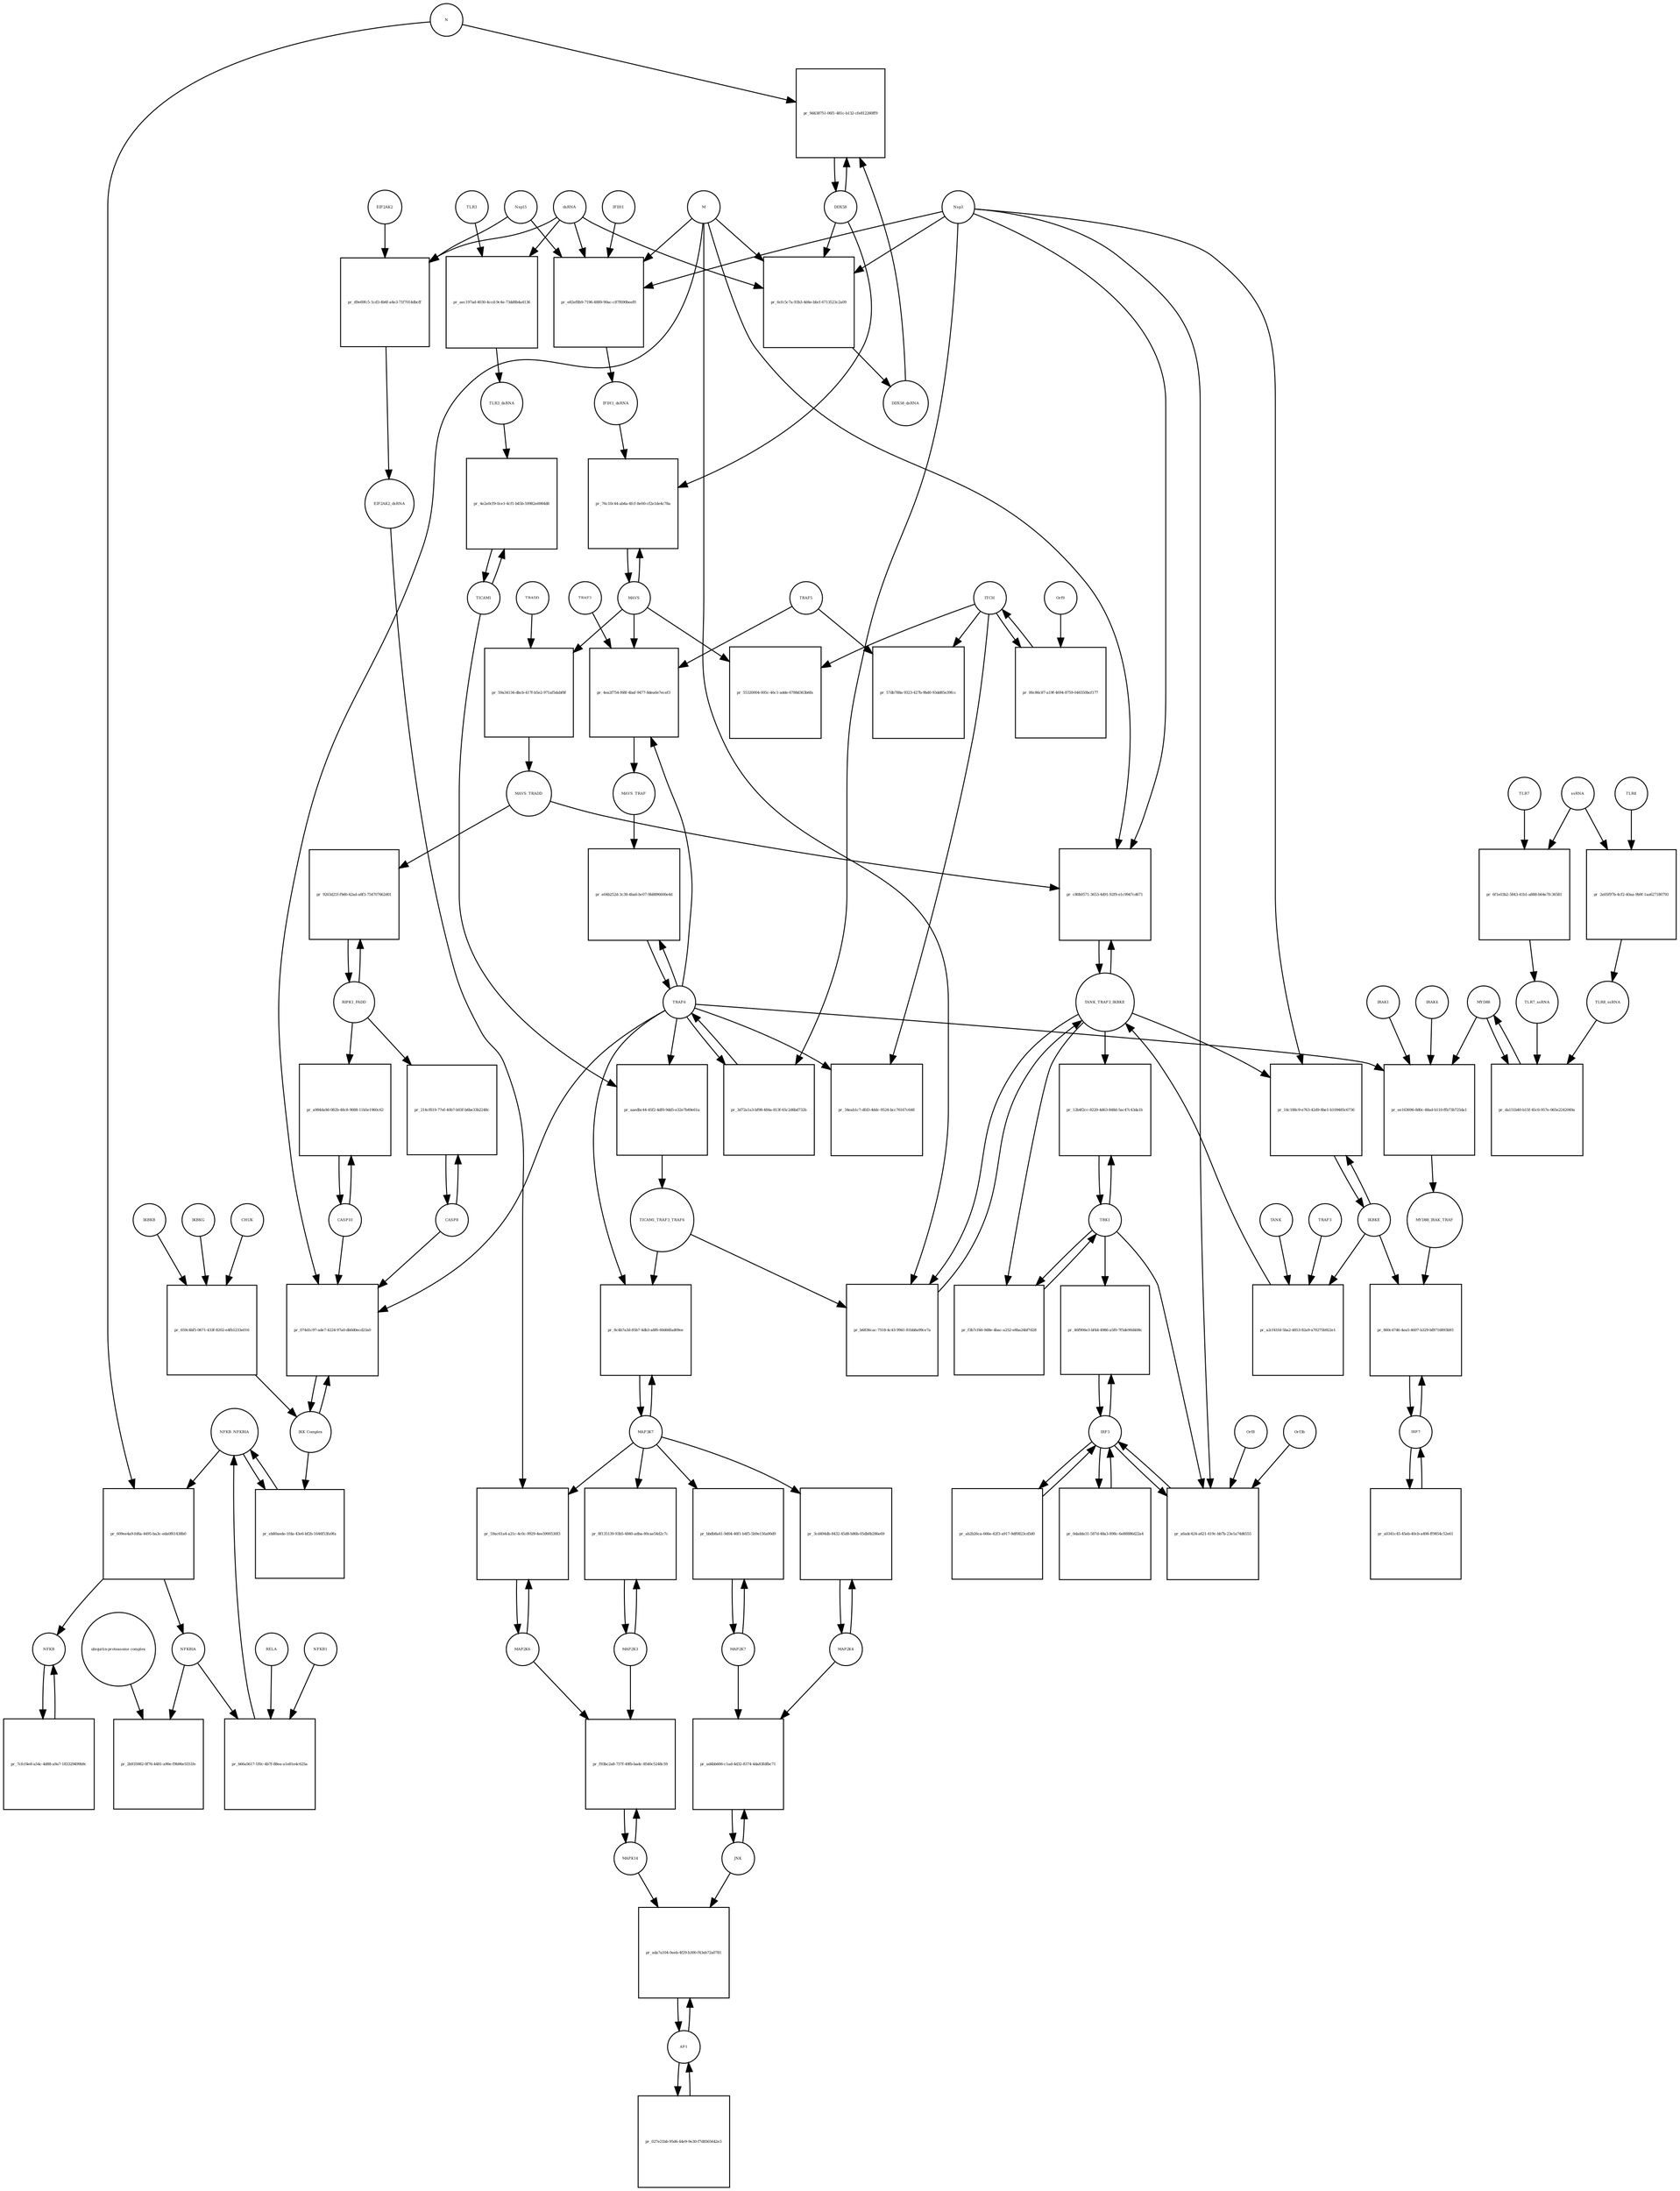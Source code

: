 strict digraph  {
NFKB_NFKBIA [annotation="", bipartite=0, cls=complex, fontsize=4, label=NFKB_NFKBIA, shape=circle];
"pr_609ee4a9-fd6a-4495-ba3c-eda0f61438b0" [annotation="", bipartite=1, cls=process, fontsize=4, label="pr_609ee4a9-fd6a-4495-ba3c-eda0f61438b0", shape=square];
NFKB [annotation="", bipartite=0, cls=complex, fontsize=4, label=NFKB, shape=circle];
NFKBIA [annotation=urn_miriam_hgnc_7797, bipartite=0, cls=macromolecule, fontsize=4, label=NFKBIA, shape=circle];
N [annotation=urn_miriam_ncbiprotein_1798174255, bipartite=0, cls=macromolecule, fontsize=4, label=N, shape=circle];
TLR3 [annotation=urn_miriam_hgnc_11849, bipartite=0, cls="macromolecule multimer", fontsize=4, label=TLR3, shape=circle];
"pr_aec197ad-4030-4ccd-9c4e-73dd8b4a4136" [annotation="", bipartite=1, cls=process, fontsize=4, label="pr_aec197ad-4030-4ccd-9c4e-73dd8b4a4136", shape=square];
dsRNA [annotation="", bipartite=0, cls="nucleic acid feature", fontsize=4, label=dsRNA, shape=circle];
TLR3_dsRNA [annotation="", bipartite=0, cls=complex, fontsize=4, label=TLR3_dsRNA, shape=circle];
"pr_6cfc5c7a-93b3-4d4e-bbcf-6713523c2a09" [annotation="", bipartite=1, cls=process, fontsize=4, label="pr_6cfc5c7a-93b3-4d4e-bbcf-6713523c2a09", shape=square];
DDX58_dsRNA [annotation="", bipartite=0, cls=complex, fontsize=4, label=DDX58_dsRNA, shape=circle];
M [annotation=urn_miriam_ncbiprotein_1796318601, bipartite=0, cls=macromolecule, fontsize=4, label=M, shape=circle];
Nsp3 [annotation=urn_miriam_ncbiprotein_1802476807, bipartite=0, cls=macromolecule, fontsize=4, label=Nsp3, shape=circle];
DDX58 [annotation=urn_miriam_hgnc_19102, bipartite=0, cls=macromolecule, fontsize=4, label=DDX58, shape=circle];
"pr_e82ef8b9-7196-4889-90ac-c87f690beef0" [annotation="", bipartite=1, cls=process, fontsize=4, label="pr_e82ef8b9-7196-4889-90ac-c87f690beef0", shape=square];
IFIH1_dsRNA [annotation="", bipartite=0, cls=complex, fontsize=4, label=IFIH1_dsRNA, shape=circle];
Nsp15 [annotation=urn_miriam_ncbiprotein_1802476818, bipartite=0, cls=macromolecule, fontsize=4, label=Nsp15, shape=circle];
IFIH1 [annotation=urn_miriam_hgnc_18873, bipartite=0, cls=macromolecule, fontsize=4, label=IFIH1, shape=circle];
"pr_9d438751-06f1-481c-b132-cfe812260ff9" [annotation="", bipartite=1, cls=process, fontsize=4, label="pr_9d438751-06f1-481c-b132-cfe812260ff9", shape=square];
MAVS [annotation=urn_miriam_hgnc_29233, bipartite=0, cls="macromolecule multimer", fontsize=4, label=MAVS, shape=circle];
"pr_76c10c44-ab4a-4fcf-8e00-cf2e1de4c78a" [annotation="", bipartite=1, cls=process, fontsize=4, label="pr_76c10c44-ab4a-4fcf-8e00-cf2e1de4c78a", shape=square];
"pr_2b935982-0f76-4481-a90e-f9b96e5551fe" [annotation="", bipartite=1, cls=process, fontsize=4, label="pr_2b935982-0f76-4481-a90e-f9b96e5551fe", shape=square];
"ubiquitin-proteasome complex" [annotation="", bipartite=0, cls=complex, fontsize=4, label="ubiquitin-proteasome complex", shape=circle];
IRF3 [annotation=urn_miriam_hgnc_6118, bipartite=0, cls="macromolecule multimer", fontsize=4, label=IRF3, shape=circle];
"pr_46f906e3-bf44-4986-a5f0-7f5de90d408c" [annotation="", bipartite=1, cls=process, fontsize=4, label="pr_46f906e3-bf44-4986-a5f0-7f5de90d408c", shape=square];
TBK1 [annotation="", bipartite=0, cls=macromolecule, fontsize=4, label=TBK1, shape=circle];
"pr_a6adc424-a621-419c-bb7b-23e1a74d6555" [annotation="", bipartite=1, cls=process, fontsize=4, label="pr_a6adc424-a621-419c-bb7b-23e1a74d6555", shape=square];
Orf3b [annotation=urn_miriam_uniprot_P59633, bipartite=0, cls=macromolecule, fontsize=4, label=Orf3b, shape=circle];
Orf8 [annotation=urn_miriam_ncbiprotein_1796318604, bipartite=0, cls=macromolecule, fontsize=4, label=Orf8, shape=circle];
IRF7 [annotation=urn_miriam_hgnc_6122, bipartite=0, cls="macromolecule multimer", fontsize=4, label=IRF7, shape=circle];
"pr_860c4746-4ea5-4607-b329-bf8716893b93" [annotation="", bipartite=1, cls=process, fontsize=4, label="pr_860c4746-4ea5-4607-b329-bf8716893b93", shape=square];
IKBKE [annotation=urn_miriam_hgnc_14552, bipartite=0, cls=macromolecule, fontsize=4, label=IKBKE, shape=circle];
MYD88_IRAK_TRAF [annotation="", bipartite=0, cls=complex, fontsize=4, label=MYD88_IRAK_TRAF, shape=circle];
TRAF6 [annotation=urn_miriam_hgnc_12036, bipartite=0, cls=macromolecule, fontsize=4, label=TRAF6, shape=circle];
"pr_e04b252d-3c38-4ba6-bc07-9b8896600e4d" [annotation="", bipartite=1, cls=process, fontsize=4, label="pr_e04b252d-3c38-4ba6-bc07-9b8896600e4d", shape=square];
MAVS_TRAF [annotation="", bipartite=0, cls=complex, fontsize=4, label=MAVS_TRAF, shape=circle];
"pr_55320004-005c-46c1-adde-6788d363b6fa" [annotation="", bipartite=1, cls=process, fontsize=4, label="pr_55320004-005c-46c1-adde-6788d363b6fa", shape=square];
ITCH [annotation="", bipartite=0, cls=macromolecule, fontsize=4, label=ITCH, shape=circle];
TRAF5 [annotation=urn_miriam_hgnc_12035, bipartite=0, cls=macromolecule, fontsize=4, label=TRAF5, shape=circle];
"pr_57db788a-9323-427b-9bd0-93dd85e39fcc" [annotation="", bipartite=1, cls=process, fontsize=4, label="pr_57db788a-9323-427b-9bd0-93dd85e39fcc", shape=square];
"pr_34eab1c7-dfd3-4ddc-9524-bcc76167c648" [annotation="", bipartite=1, cls=process, fontsize=4, label="pr_34eab1c7-dfd3-4ddc-9524-bcc76167c648", shape=square];
TICAM1 [annotation=urn_miriam_hgnc_18348, bipartite=0, cls=macromolecule, fontsize=4, label=TICAM1, shape=circle];
"pr_4e2e0cf9-0ce1-4cf1-b45b-59982e6984d8" [annotation="", bipartite=1, cls=process, fontsize=4, label="pr_4e2e0cf9-0ce1-4cf1-b45b-59982e6984d8", shape=square];
"pr_aaedbc44-45f2-4df0-9dd5-e32e7b49e61a" [annotation="", bipartite=1, cls=process, fontsize=4, label="pr_aaedbc44-45f2-4df0-9dd5-e32e7b49e61a", shape=square];
TICAM1_TRAF3_TRAF6 [annotation="", bipartite=0, cls=complex, fontsize=4, label=TICAM1_TRAF3_TRAF6, shape=circle];
TANK_TRAF3_IKBKE [annotation="", bipartite=0, cls=complex, fontsize=4, label=TANK_TRAF3_IKBKE, shape=circle];
"pr_b6836cac-7518-4c43-9941-81bb8a99ce7a" [annotation="", bipartite=1, cls=process, fontsize=4, label="pr_b6836cac-7518-4c43-9941-81bb8a99ce7a", shape=square];
"pr_12b4f2cc-8220-4d63-848d-5ac47c43da1b" [annotation="", bipartite=1, cls=process, fontsize=4, label="pr_12b4f2cc-8220-4d63-848d-5ac47c43da1b", shape=square];
"pr_14c188c9-e763-42d9-8be1-b109485c6736" [annotation="", bipartite=1, cls=process, fontsize=4, label="pr_14c188c9-e763-42d9-8be1-b109485c6736", shape=square];
MYD88 [annotation="", bipartite=0, cls=macromolecule, fontsize=4, label=MYD88, shape=circle];
"pr_ee163696-8d0c-48ad-b110-ffb73b725da1" [annotation="", bipartite=1, cls=process, fontsize=4, label="pr_ee163696-8d0c-48ad-b110-ffb73b725da1", shape=square];
IRAK1 [annotation=urn_miriam_hgnc_6112, bipartite=0, cls=macromolecule, fontsize=4, label=IRAK1, shape=circle];
IRAK4 [annotation=urn_miriam_hgnc_17967, bipartite=0, cls=macromolecule, fontsize=4, label=IRAK4, shape=circle];
TLR7 [annotation=urn_miriam_hgnc_15631, bipartite=0, cls=macromolecule, fontsize=4, label=TLR7, shape=circle];
"pr_6f1e03b2-5843-41b1-a888-b64e7fc36581" [annotation="", bipartite=1, cls=process, fontsize=4, label="pr_6f1e03b2-5843-41b1-a888-b64e7fc36581", shape=square];
TLR7_ssRNA [annotation="", bipartite=0, cls=complex, fontsize=4, label=TLR7_ssRNA, shape=circle];
ssRNA [annotation="", bipartite=0, cls="nucleic acid feature", fontsize=4, label=ssRNA, shape=circle];
TLR8 [annotation=urn_miriam_hgnc_15632, bipartite=0, cls=macromolecule, fontsize=4, label=TLR8, shape=circle];
"pr_2e05f97b-4cf2-40aa-9b9f-1aa627180793" [annotation="", bipartite=1, cls=process, fontsize=4, label="pr_2e05f97b-4cf2-40aa-9b9f-1aa627180793", shape=square];
TLR8_ssRNA [annotation="", bipartite=0, cls=complex, fontsize=4, label=TLR8_ssRNA, shape=circle];
"pr_da151b40-b15f-45c6-957e-065e2242049a" [annotation="", bipartite=1, cls=process, fontsize=4, label="pr_da151b40-b15f-45c6-957e-065e2242049a", shape=square];
MAP3K7 [annotation="", bipartite=0, cls=macromolecule, fontsize=4, label=MAP3K7, shape=circle];
"pr_8c4b7a3d-85b7-4db3-a8f6-60d66fad09ee" [annotation="", bipartite=1, cls=process, fontsize=4, label="pr_8c4b7a3d-85b7-4db3-a8f6-60d66fad09ee", shape=square];
TRAF2 [annotation=urn_miriam_hgnc_12032, bipartite=0, cls=macromolecule, fontsize=4, label=TRAF2, shape=circle];
"pr_4ea2f754-f68f-4baf-9477-8dea6e7ecef3" [annotation="", bipartite=1, cls=process, fontsize=4, label="pr_4ea2f754-f68f-4baf-9477-8dea6e7ecef3", shape=square];
"pr_00c86c87-a19f-4694-8759-046550bcf177" [annotation="", bipartite=1, cls=process, fontsize=4, label="pr_00c86c87-a19f-4694-8759-046550bcf177", shape=square];
Orf9 [annotation=urn_miriam_uniprot_P59636, bipartite=0, cls=macromolecule, fontsize=4, label=Orf9, shape=circle];
"pr_59a34134-dbcb-417f-b5e2-971af5dabf8f" [annotation="", bipartite=1, cls=process, fontsize=4, label="pr_59a34134-dbcb-417f-b5e2-971af5dabf8f", shape=square];
MAVS_TRADD [annotation="", bipartite=0, cls=complex, fontsize=4, label=MAVS_TRADD, shape=circle];
TRADD [annotation=urn_miriam_hgnc_12030, bipartite=0, cls=macromolecule, fontsize=4, label=TRADD, shape=circle];
"pr_3d72a1a3-bf98-484a-813f-65c2d6bd732b" [annotation="", bipartite=1, cls=process, fontsize=4, label="pr_3d72a1a3-bf98-484a-813f-65c2d6bd732b", shape=square];
AP1 [annotation="", bipartite=0, cls=complex, fontsize=4, label=AP1, shape=circle];
"pr_ada7a104-0eeb-4f29-b300-f43eb72a0781" [annotation="", bipartite=1, cls=process, fontsize=4, label="pr_ada7a104-0eeb-4f29-b300-f43eb72a0781", shape=square];
MAPK14 [annotation="", bipartite=0, cls=macromolecule, fontsize=4, label=MAPK14, shape=circle];
JNK [annotation="", bipartite=0, cls=complex, fontsize=4, label=JNK, shape=circle];
"pr_ad4bb606-c1ad-4d32-8374-4da83fdfbc71" [annotation="", bipartite=1, cls=process, fontsize=4, label="pr_ad4bb606-c1ad-4d32-8374-4da83fdfbc71", shape=square];
MAP2K7 [annotation="", bipartite=0, cls=macromolecule, fontsize=4, label=MAP2K7, shape=circle];
MAP2K4 [annotation="", bipartite=0, cls=macromolecule, fontsize=4, label=MAP2K4, shape=circle];
"pr_3cd494db-8432-45d8-b86b-05db0b286e69" [annotation="", bipartite=1, cls=process, fontsize=4, label="pr_3cd494db-8432-45d8-b86b-05db0b286e69", shape=square];
"pr_bbdb8a41-9d04-46f1-b4f5-5b9e156a90d9" [annotation="", bipartite=1, cls=process, fontsize=4, label="pr_bbdb8a41-9d04-46f1-b4f5-5b9e156a90d9", shape=square];
MAP2K3 [annotation="", bipartite=0, cls=macromolecule, fontsize=4, label=MAP2K3, shape=circle];
"pr_8f135139-93b5-4840-adba-80cae54d2c7c" [annotation="", bipartite=1, cls=process, fontsize=4, label="pr_8f135139-93b5-4840-adba-80cae54d2c7c", shape=square];
MAP2K6 [annotation="", bipartite=0, cls=macromolecule, fontsize=4, label=MAP2K6, shape=circle];
"pr_59ac61a4-a21c-4c0c-9929-4ee5900530f3" [annotation="", bipartite=1, cls=process, fontsize=4, label="pr_59ac61a4-a21c-4c0c-9929-4ee5900530f3", shape=square];
EIF2AK2_dsRNA [annotation="", bipartite=0, cls=complex, fontsize=4, label=EIF2AK2_dsRNA, shape=circle];
"pr_d9e69fc5-1cd3-4b6f-a4e3-71f7014dbcff" [annotation="", bipartite=1, cls=process, fontsize=4, label="pr_d9e69fc5-1cd3-4b6f-a4e3-71f7014dbcff", shape=square];
EIF2AK2 [annotation=urn_miriam_hgnc_9437, bipartite=0, cls=macromolecule, fontsize=4, label=EIF2AK2, shape=circle];
RIPK1_FADD [annotation="", bipartite=0, cls=complex, fontsize=4, label=RIPK1_FADD, shape=circle];
"pr_9203d21f-f9d0-42ad-a8f3-754707662d01" [annotation="", bipartite=1, cls=process, fontsize=4, label="pr_9203d21f-f9d0-42ad-a8f3-754707662d01", shape=square];
CASP8 [annotation="", bipartite=0, cls=macromolecule, fontsize=4, label=CASP8, shape=circle];
"pr_214cf819-77ef-40b7-b03f-b6be33b2248c" [annotation="", bipartite=1, cls=process, fontsize=4, label="pr_214cf819-77ef-40b7-b03f-b6be33b2248c", shape=square];
CASP10 [annotation="", bipartite=0, cls=macromolecule, fontsize=4, label=CASP10, shape=circle];
"pr_a984da9d-082b-48c8-9088-11b5e1960c62" [annotation="", bipartite=1, cls=process, fontsize=4, label="pr_a984da9d-082b-48c8-9088-11b5e1960c62", shape=square];
"pr_eb80aede-1fda-43e6-bf2b-1646f53fa9fa" [annotation="", bipartite=1, cls=process, fontsize=4, label="pr_eb80aede-1fda-43e6-bf2b-1646f53fa9fa", shape=square];
"IKK Complex" [annotation="", bipartite=0, cls=complex, fontsize=4, label="IKK Complex", shape=circle];
"pr_074d1c97-ade7-4224-97a0-db0d0ecd23a0" [annotation="", bipartite=1, cls=process, fontsize=4, label="pr_074d1c97-ade7-4224-97a0-db0d0ecd23a0", shape=square];
"pr_b66a5617-1f0c-4b7f-88ea-a1e81e4c625a" [annotation="", bipartite=1, cls=process, fontsize=4, label="pr_b66a5617-1f0c-4b7f-88ea-a1e81e4c625a", shape=square];
RELA [annotation="", bipartite=0, cls=macromolecule, fontsize=4, label=RELA, shape=circle];
NFKB1 [annotation="", bipartite=0, cls=macromolecule, fontsize=4, label=NFKB1, shape=circle];
IKBKG [annotation="", bipartite=0, cls=macromolecule, fontsize=4, label=IKBKG, shape=circle];
"pr_659c4bf5-0671-433f-8202-e4fb1233e016" [annotation="", bipartite=1, cls=process, fontsize=4, label="pr_659c4bf5-0671-433f-8202-e4fb1233e016", shape=square];
CHUK [annotation="", bipartite=0, cls=macromolecule, fontsize=4, label=CHUK, shape=circle];
IKBKB [annotation="", bipartite=0, cls=macromolecule, fontsize=4, label=IKBKB, shape=circle];
"pr_c80b0571-3653-4d91-92f9-e1c9947cd671" [annotation="", bipartite=1, cls=process, fontsize=4, label="pr_c80b0571-3653-4d91-92f9-e1c9947cd671", shape=square];
"pr_f3b7cf46-9d8e-4bac-a252-e8ba24bf7d28" [annotation="", bipartite=1, cls=process, fontsize=4, label="pr_f3b7cf46-9d8e-4bac-a252-e8ba24bf7d28", shape=square];
"pr_f93bc2a8-737f-49fb-badc-8540c5248c59" [annotation="", bipartite=1, cls=process, fontsize=4, label="pr_f93bc2a8-737f-49fb-badc-8540c5248c59", shape=square];
TRAF3 [annotation="", bipartite=0, cls=macromolecule, fontsize=4, label=TRAF3, shape=circle];
"pr_a2cf41fd-5ba2-4853-82a9-a70275b922e1" [annotation="", bipartite=1, cls=process, fontsize=4, label="pr_a2cf41fd-5ba2-4853-82a9-a70275b922e1", shape=square];
TANK [annotation="", bipartite=0, cls=macromolecule, fontsize=4, label=TANK, shape=circle];
"pr_7cfcf4e8-a54c-4d88-a9a7-183329499b9c" [annotation="", bipartite=1, cls=process, fontsize=4, label="pr_7cfcf4e8-a54c-4d88-a9a7-183329499b9c", shape=square];
"pr_0dadde31-587d-48a3-898c-6e88886d22a4" [annotation="", bipartite=1, cls=process, fontsize=4, label="pr_0dadde31-587d-48a3-898c-6e88886d22a4", shape=square];
"pr_ab2b26ca-666e-42f3-a917-9df0823cd5d0" [annotation="", bipartite=1, cls=process, fontsize=4, label="pr_ab2b26ca-666e-42f3-a917-9df0823cd5d0", shape=square];
"pr_a0341c45-45eb-40cb-a498-ff9854c52e61" [annotation="", bipartite=1, cls=process, fontsize=4, label="pr_a0341c45-45eb-40cb-a498-ff9854c52e61", shape=square];
"pr_027e21bb-95d6-44e9-9e30-f7d8565642e3" [annotation="", bipartite=1, cls=process, fontsize=4, label="pr_027e21bb-95d6-44e9-9e30-f7d8565642e3", shape=square];
NFKB_NFKBIA -> "pr_609ee4a9-fd6a-4495-ba3c-eda0f61438b0"  [annotation="", interaction_type=consumption];
NFKB_NFKBIA -> "pr_eb80aede-1fda-43e6-bf2b-1646f53fa9fa"  [annotation="", interaction_type=consumption];
"pr_609ee4a9-fd6a-4495-ba3c-eda0f61438b0" -> NFKB  [annotation="", interaction_type=production];
"pr_609ee4a9-fd6a-4495-ba3c-eda0f61438b0" -> NFKBIA  [annotation="", interaction_type=production];
NFKB -> "pr_7cfcf4e8-a54c-4d88-a9a7-183329499b9c"  [annotation="", interaction_type=consumption];
NFKBIA -> "pr_2b935982-0f76-4481-a90e-f9b96e5551fe"  [annotation="", interaction_type=consumption];
NFKBIA -> "pr_b66a5617-1f0c-4b7f-88ea-a1e81e4c625a"  [annotation="", interaction_type=consumption];
N -> "pr_609ee4a9-fd6a-4495-ba3c-eda0f61438b0"  [annotation="urn_miriam_pubmed_16143815|urn_miriam_taxonomy_694009", interaction_type=stimulation];
N -> "pr_9d438751-06f1-481c-b132-cfe812260ff9"  [annotation="urn_miriam_pubmed_25581309|urn_miriam_pubmed_28148787|urn_miriam_taxonomy_694009", interaction_type=inhibition];
TLR3 -> "pr_aec197ad-4030-4ccd-9c4e-73dd8b4a4136"  [annotation="", interaction_type=consumption];
"pr_aec197ad-4030-4ccd-9c4e-73dd8b4a4136" -> TLR3_dsRNA  [annotation="", interaction_type=production];
dsRNA -> "pr_aec197ad-4030-4ccd-9c4e-73dd8b4a4136"  [annotation="", interaction_type=consumption];
dsRNA -> "pr_6cfc5c7a-93b3-4d4e-bbcf-6713523c2a09"  [annotation="", interaction_type=consumption];
dsRNA -> "pr_e82ef8b9-7196-4889-90ac-c87f690beef0"  [annotation="", interaction_type=consumption];
dsRNA -> "pr_d9e69fc5-1cd3-4b6f-a4e3-71f7014dbcff"  [annotation="", interaction_type=consumption];
TLR3_dsRNA -> "pr_4e2e0cf9-0ce1-4cf1-b45b-59982e6984d8"  [annotation=urn_miriam_pubmed_20303872, interaction_type=stimulation];
"pr_6cfc5c7a-93b3-4d4e-bbcf-6713523c2a09" -> DDX58_dsRNA  [annotation="", interaction_type=production];
DDX58_dsRNA -> "pr_9d438751-06f1-481c-b132-cfe812260ff9"  [annotation="urn_miriam_pubmed_25581309|urn_miriam_pubmed_28148787|urn_miriam_taxonomy_694009", interaction_type=catalysis];
M -> "pr_6cfc5c7a-93b3-4d4e-bbcf-6713523c2a09"  [annotation="urn_miriam_pubmed_20303872|urn_miriam_pubmed_19380580|urn_miriam_pubmed_31226023|urn_miriam_taxonomy_694009", interaction_type=inhibition];
M -> "pr_e82ef8b9-7196-4889-90ac-c87f690beef0"  [annotation="urn_miriam_pubmed_28484023|urn_miriam_pubmed_19380580|urn_miriam_pubmed_31226023|urn_miriam_taxonomy_694009", interaction_type=inhibition];
M -> "pr_b6836cac-7518-4c43-9941-81bb8a99ce7a"  [annotation="urn_miriam_pubmed_19380580|urn_miriam_pubmed_19366914|urn_miriam_taxonomy_694009", interaction_type=inhibition];
M -> "pr_074d1c97-ade7-4224-97a0-db0d0ecd23a0"  [annotation="urn_miriam_pubmed_19366914|urn_miriam_pubmed_20303872|urn_miriam_pubmed_17705188|urn_miriam_pubmed_694009", interaction_type=inhibition];
M -> "pr_c80b0571-3653-4d91-92f9-e1c9947cd671"  [annotation="urn_miriam_pubmed_19366914|urn_miriam_pubmed_27164085|urn_miriam_pubmed_19380580|urn_miriam_taxonomy_694009", interaction_type=inhibition];
Nsp3 -> "pr_6cfc5c7a-93b3-4d4e-bbcf-6713523c2a09"  [annotation="urn_miriam_pubmed_20303872|urn_miriam_pubmed_19380580|urn_miriam_pubmed_31226023|urn_miriam_taxonomy_694009", interaction_type=inhibition];
Nsp3 -> "pr_e82ef8b9-7196-4889-90ac-c87f690beef0"  [annotation="urn_miriam_pubmed_28484023|urn_miriam_pubmed_19380580|urn_miriam_pubmed_31226023|urn_miriam_taxonomy_694009", interaction_type=inhibition];
Nsp3 -> "pr_a6adc424-a621-419c-bb7b-23e1a74d6555"  [annotation="urn_miriam_pubmed_17761676|urn_miriam_pubmed_31226023|urn_miriam_taxonomy_694009", interaction_type=inhibition];
Nsp3 -> "pr_14c188c9-e763-42d9-8be1-b109485c6736"  [annotation="urn_miriam_pubmed_20303872|urn_miriam_pubmed_31226023|urn_miriam_taxonomy_694009", interaction_type=inhibition];
Nsp3 -> "pr_3d72a1a3-bf98-484a-813f-65c2d6bd732b"  [annotation="urn_miriam_pubmed_27164085|urn_miriam_taxonomy_694009", interaction_type=catalysis];
Nsp3 -> "pr_c80b0571-3653-4d91-92f9-e1c9947cd671"  [annotation="urn_miriam_pubmed_19366914|urn_miriam_pubmed_27164085|urn_miriam_pubmed_19380580|urn_miriam_taxonomy_694009", interaction_type=inhibition];
DDX58 -> "pr_6cfc5c7a-93b3-4d4e-bbcf-6713523c2a09"  [annotation="", interaction_type=consumption];
DDX58 -> "pr_9d438751-06f1-481c-b132-cfe812260ff9"  [annotation="", interaction_type=consumption];
DDX58 -> "pr_76c10c44-ab4a-4fcf-8e00-cf2e1de4c78a"  [annotation=urn_miriam_pubmed_25581309, interaction_type=catalysis];
"pr_e82ef8b9-7196-4889-90ac-c87f690beef0" -> IFIH1_dsRNA  [annotation="", interaction_type=production];
IFIH1_dsRNA -> "pr_76c10c44-ab4a-4fcf-8e00-cf2e1de4c78a"  [annotation=urn_miriam_pubmed_25581309, interaction_type=catalysis];
Nsp15 -> "pr_e82ef8b9-7196-4889-90ac-c87f690beef0"  [annotation="urn_miriam_pubmed_28484023|urn_miriam_pubmed_19380580|urn_miriam_pubmed_31226023|urn_miriam_taxonomy_694009", interaction_type=inhibition];
Nsp15 -> "pr_d9e69fc5-1cd3-4b6f-a4e3-71f7014dbcff"  [annotation="urn_miriam_pubmed_28484023|urn_miriam_pubmed_19366914|urn_miriam_taxonomy_694009", interaction_type=inhibition];
IFIH1 -> "pr_e82ef8b9-7196-4889-90ac-c87f690beef0"  [annotation="", interaction_type=consumption];
"pr_9d438751-06f1-481c-b132-cfe812260ff9" -> DDX58  [annotation="", interaction_type=production];
MAVS -> "pr_76c10c44-ab4a-4fcf-8e00-cf2e1de4c78a"  [annotation="", interaction_type=consumption];
MAVS -> "pr_55320004-005c-46c1-adde-6788d363b6fa"  [annotation="", interaction_type=consumption];
MAVS -> "pr_4ea2f754-f68f-4baf-9477-8dea6e7ecef3"  [annotation="", interaction_type=consumption];
MAVS -> "pr_59a34134-dbcb-417f-b5e2-971af5dabf8f"  [annotation="", interaction_type=consumption];
"pr_76c10c44-ab4a-4fcf-8e00-cf2e1de4c78a" -> MAVS  [annotation="", interaction_type=production];
"ubiquitin-proteasome complex" -> "pr_2b935982-0f76-4481-a90e-f9b96e5551fe"  [annotation=urn_miriam_pubmed_20303872, interaction_type=catalysis];
IRF3 -> "pr_46f906e3-bf44-4986-a5f0-7f5de90d408c"  [annotation="", interaction_type=consumption];
IRF3 -> "pr_a6adc424-a621-419c-bb7b-23e1a74d6555"  [annotation="", interaction_type=consumption];
IRF3 -> "pr_0dadde31-587d-48a3-898c-6e88886d22a4"  [annotation="", interaction_type=consumption];
IRF3 -> "pr_ab2b26ca-666e-42f3-a917-9df0823cd5d0"  [annotation="", interaction_type=consumption];
"pr_46f906e3-bf44-4986-a5f0-7f5de90d408c" -> IRF3  [annotation="", interaction_type=production];
TBK1 -> "pr_46f906e3-bf44-4986-a5f0-7f5de90d408c"  [annotation=urn_miriam_pubmed_25581309, interaction_type=catalysis];
TBK1 -> "pr_a6adc424-a621-419c-bb7b-23e1a74d6555"  [annotation="urn_miriam_pubmed_17761676|urn_miriam_pubmed_31226023|urn_miriam_taxonomy_694009", interaction_type=catalysis];
TBK1 -> "pr_12b4f2cc-8220-4d63-848d-5ac47c43da1b"  [annotation="", interaction_type=consumption];
TBK1 -> "pr_f3b7cf46-9d8e-4bac-a252-e8ba24bf7d28"  [annotation="", interaction_type=consumption];
"pr_a6adc424-a621-419c-bb7b-23e1a74d6555" -> IRF3  [annotation="", interaction_type=production];
Orf3b -> "pr_a6adc424-a621-419c-bb7b-23e1a74d6555"  [annotation="urn_miriam_pubmed_17761676|urn_miriam_pubmed_31226023|urn_miriam_taxonomy_694009", interaction_type=inhibition];
Orf8 -> "pr_a6adc424-a621-419c-bb7b-23e1a74d6555"  [annotation="urn_miriam_pubmed_17761676|urn_miriam_pubmed_31226023|urn_miriam_taxonomy_694009", interaction_type=inhibition];
IRF7 -> "pr_860c4746-4ea5-4607-b329-bf8716893b93"  [annotation="", interaction_type=consumption];
IRF7 -> "pr_a0341c45-45eb-40cb-a498-ff9854c52e61"  [annotation="", interaction_type=consumption];
"pr_860c4746-4ea5-4607-b329-bf8716893b93" -> IRF7  [annotation="", interaction_type=production];
IKBKE -> "pr_860c4746-4ea5-4607-b329-bf8716893b93"  [annotation=urn_miriam_pubmed_20303872, interaction_type=catalysis];
IKBKE -> "pr_14c188c9-e763-42d9-8be1-b109485c6736"  [annotation="", interaction_type=consumption];
IKBKE -> "pr_a2cf41fd-5ba2-4853-82a9-a70275b922e1"  [annotation="", interaction_type=consumption];
MYD88_IRAK_TRAF -> "pr_860c4746-4ea5-4607-b329-bf8716893b93"  [annotation=urn_miriam_pubmed_20303872, interaction_type=catalysis];
TRAF6 -> "pr_e04b252d-3c38-4ba6-bc07-9b8896600e4d"  [annotation="", interaction_type=consumption];
TRAF6 -> "pr_34eab1c7-dfd3-4ddc-9524-bcc76167c648"  [annotation="", interaction_type=consumption];
TRAF6 -> "pr_aaedbc44-45f2-4df0-9dd5-e32e7b49e61a"  [annotation="", interaction_type=consumption];
TRAF6 -> "pr_ee163696-8d0c-48ad-b110-ffb73b725da1"  [annotation="", interaction_type=consumption];
TRAF6 -> "pr_8c4b7a3d-85b7-4db3-a8f6-60d66fad09ee"  [annotation=urn_miriam_pubmed_19366914, interaction_type=stimulation];
TRAF6 -> "pr_4ea2f754-f68f-4baf-9477-8dea6e7ecef3"  [annotation="", interaction_type=consumption];
TRAF6 -> "pr_3d72a1a3-bf98-484a-813f-65c2d6bd732b"  [annotation="", interaction_type=consumption];
TRAF6 -> "pr_074d1c97-ade7-4224-97a0-db0d0ecd23a0"  [annotation="urn_miriam_pubmed_19366914|urn_miriam_pubmed_20303872|urn_miriam_pubmed_17705188|urn_miriam_pubmed_694009", interaction_type=stimulation];
"pr_e04b252d-3c38-4ba6-bc07-9b8896600e4d" -> TRAF6  [annotation="", interaction_type=production];
MAVS_TRAF -> "pr_e04b252d-3c38-4ba6-bc07-9b8896600e4d"  [annotation=urn_miriam_pubmed_19366914, interaction_type=catalysis];
ITCH -> "pr_55320004-005c-46c1-adde-6788d363b6fa"  [annotation=urn_miriam_pubmed_25135833, interaction_type=catalysis];
ITCH -> "pr_57db788a-9323-427b-9bd0-93dd85e39fcc"  [annotation=urn_miriam_pubmed_25135833, interaction_type=catalysis];
ITCH -> "pr_34eab1c7-dfd3-4ddc-9524-bcc76167c648"  [annotation=urn_miriam_pubmed_25135833, interaction_type=catalysis];
ITCH -> "pr_00c86c87-a19f-4694-8759-046550bcf177"  [annotation="", interaction_type=consumption];
TRAF5 -> "pr_57db788a-9323-427b-9bd0-93dd85e39fcc"  [annotation="", interaction_type=consumption];
TRAF5 -> "pr_4ea2f754-f68f-4baf-9477-8dea6e7ecef3"  [annotation="", interaction_type=consumption];
TICAM1 -> "pr_4e2e0cf9-0ce1-4cf1-b45b-59982e6984d8"  [annotation="", interaction_type=consumption];
TICAM1 -> "pr_aaedbc44-45f2-4df0-9dd5-e32e7b49e61a"  [annotation="", interaction_type=consumption];
"pr_4e2e0cf9-0ce1-4cf1-b45b-59982e6984d8" -> TICAM1  [annotation="", interaction_type=production];
"pr_aaedbc44-45f2-4df0-9dd5-e32e7b49e61a" -> TICAM1_TRAF3_TRAF6  [annotation="", interaction_type=production];
TICAM1_TRAF3_TRAF6 -> "pr_b6836cac-7518-4c43-9941-81bb8a99ce7a"  [annotation="urn_miriam_pubmed_19380580|urn_miriam_pubmed_19366914|urn_miriam_taxonomy_694009", interaction_type=stimulation];
TICAM1_TRAF3_TRAF6 -> "pr_8c4b7a3d-85b7-4db3-a8f6-60d66fad09ee"  [annotation=urn_miriam_pubmed_19366914, interaction_type=stimulation];
TANK_TRAF3_IKBKE -> "pr_b6836cac-7518-4c43-9941-81bb8a99ce7a"  [annotation="", interaction_type=consumption];
TANK_TRAF3_IKBKE -> "pr_12b4f2cc-8220-4d63-848d-5ac47c43da1b"  [annotation=urn_miriam_pubmed_20303872, interaction_type=stimulation];
TANK_TRAF3_IKBKE -> "pr_14c188c9-e763-42d9-8be1-b109485c6736"  [annotation="urn_miriam_pubmed_20303872|urn_miriam_pubmed_31226023|urn_miriam_taxonomy_694009", interaction_type=stimulation];
TANK_TRAF3_IKBKE -> "pr_c80b0571-3653-4d91-92f9-e1c9947cd671"  [annotation="", interaction_type=consumption];
TANK_TRAF3_IKBKE -> "pr_f3b7cf46-9d8e-4bac-a252-e8ba24bf7d28"  [annotation=urn_miriam_pubmed_19366914, interaction_type=stimulation];
"pr_b6836cac-7518-4c43-9941-81bb8a99ce7a" -> TANK_TRAF3_IKBKE  [annotation="", interaction_type=production];
"pr_12b4f2cc-8220-4d63-848d-5ac47c43da1b" -> TBK1  [annotation="", interaction_type=production];
"pr_14c188c9-e763-42d9-8be1-b109485c6736" -> IKBKE  [annotation="", interaction_type=production];
MYD88 -> "pr_ee163696-8d0c-48ad-b110-ffb73b725da1"  [annotation="", interaction_type=consumption];
MYD88 -> "pr_da151b40-b15f-45c6-957e-065e2242049a"  [annotation="", interaction_type=consumption];
"pr_ee163696-8d0c-48ad-b110-ffb73b725da1" -> MYD88_IRAK_TRAF  [annotation="", interaction_type=production];
IRAK1 -> "pr_ee163696-8d0c-48ad-b110-ffb73b725da1"  [annotation="", interaction_type=consumption];
IRAK4 -> "pr_ee163696-8d0c-48ad-b110-ffb73b725da1"  [annotation="", interaction_type=consumption];
TLR7 -> "pr_6f1e03b2-5843-41b1-a888-b64e7fc36581"  [annotation="", interaction_type=consumption];
"pr_6f1e03b2-5843-41b1-a888-b64e7fc36581" -> TLR7_ssRNA  [annotation="", interaction_type=production];
TLR7_ssRNA -> "pr_da151b40-b15f-45c6-957e-065e2242049a"  [annotation=urn_miriam_pubmed_19366914, interaction_type=stimulation];
ssRNA -> "pr_6f1e03b2-5843-41b1-a888-b64e7fc36581"  [annotation="", interaction_type=consumption];
ssRNA -> "pr_2e05f97b-4cf2-40aa-9b9f-1aa627180793"  [annotation="", interaction_type=consumption];
TLR8 -> "pr_2e05f97b-4cf2-40aa-9b9f-1aa627180793"  [annotation="", interaction_type=consumption];
"pr_2e05f97b-4cf2-40aa-9b9f-1aa627180793" -> TLR8_ssRNA  [annotation="", interaction_type=production];
TLR8_ssRNA -> "pr_da151b40-b15f-45c6-957e-065e2242049a"  [annotation=urn_miriam_pubmed_19366914, interaction_type=stimulation];
"pr_da151b40-b15f-45c6-957e-065e2242049a" -> MYD88  [annotation="", interaction_type=production];
MAP3K7 -> "pr_8c4b7a3d-85b7-4db3-a8f6-60d66fad09ee"  [annotation="", interaction_type=consumption];
MAP3K7 -> "pr_3cd494db-8432-45d8-b86b-05db0b286e69"  [annotation=urn_miriam_pubmed_19366914, interaction_type=catalysis];
MAP3K7 -> "pr_bbdb8a41-9d04-46f1-b4f5-5b9e156a90d9"  [annotation=urn_miriam_pubmed_19366914, interaction_type=catalysis];
MAP3K7 -> "pr_8f135139-93b5-4840-adba-80cae54d2c7c"  [annotation=urn_miriam_pubmed_19366914, interaction_type=catalysis];
MAP3K7 -> "pr_59ac61a4-a21c-4c0c-9929-4ee5900530f3"  [annotation=urn_miriam_pubmed_19366914, interaction_type=catalysis];
"pr_8c4b7a3d-85b7-4db3-a8f6-60d66fad09ee" -> MAP3K7  [annotation="", interaction_type=production];
TRAF2 -> "pr_4ea2f754-f68f-4baf-9477-8dea6e7ecef3"  [annotation="", interaction_type=consumption];
"pr_4ea2f754-f68f-4baf-9477-8dea6e7ecef3" -> MAVS_TRAF  [annotation="", interaction_type=production];
"pr_00c86c87-a19f-4694-8759-046550bcf177" -> ITCH  [annotation="", interaction_type=production];
Orf9 -> "pr_00c86c87-a19f-4694-8759-046550bcf177"  [annotation="urn_miriam_pubmed_25135833|urn_miriam_taxonomy_694009", interaction_type=stimulation];
"pr_59a34134-dbcb-417f-b5e2-971af5dabf8f" -> MAVS_TRADD  [annotation="", interaction_type=production];
MAVS_TRADD -> "pr_9203d21f-f9d0-42ad-a8f3-754707662d01"  [annotation=urn_miriam_pubmed_19366914, interaction_type=stimulation];
MAVS_TRADD -> "pr_c80b0571-3653-4d91-92f9-e1c9947cd671"  [annotation="urn_miriam_pubmed_19366914|urn_miriam_pubmed_27164085|urn_miriam_pubmed_19380580|urn_miriam_taxonomy_694009", interaction_type=stimulation];
TRADD -> "pr_59a34134-dbcb-417f-b5e2-971af5dabf8f"  [annotation="", interaction_type=consumption];
"pr_3d72a1a3-bf98-484a-813f-65c2d6bd732b" -> TRAF6  [annotation="", interaction_type=production];
AP1 -> "pr_ada7a104-0eeb-4f29-b300-f43eb72a0781"  [annotation="", interaction_type=consumption];
AP1 -> "pr_027e21bb-95d6-44e9-9e30-f7d8565642e3"  [annotation="", interaction_type=consumption];
"pr_ada7a104-0eeb-4f29-b300-f43eb72a0781" -> AP1  [annotation="", interaction_type=production];
MAPK14 -> "pr_ada7a104-0eeb-4f29-b300-f43eb72a0781"  [annotation=urn_miriam_pubmed_19366914, interaction_type=stimulation];
MAPK14 -> "pr_f93bc2a8-737f-49fb-badc-8540c5248c59"  [annotation="", interaction_type=consumption];
JNK -> "pr_ada7a104-0eeb-4f29-b300-f43eb72a0781"  [annotation=urn_miriam_pubmed_19366914, interaction_type=stimulation];
JNK -> "pr_ad4bb606-c1ad-4d32-8374-4da83fdfbc71"  [annotation="", interaction_type=consumption];
"pr_ad4bb606-c1ad-4d32-8374-4da83fdfbc71" -> JNK  [annotation="", interaction_type=production];
MAP2K7 -> "pr_ad4bb606-c1ad-4d32-8374-4da83fdfbc71"  [annotation=urn_miriam_pubmed_19366914, interaction_type=catalysis];
MAP2K7 -> "pr_bbdb8a41-9d04-46f1-b4f5-5b9e156a90d9"  [annotation="", interaction_type=consumption];
MAP2K4 -> "pr_ad4bb606-c1ad-4d32-8374-4da83fdfbc71"  [annotation=urn_miriam_pubmed_19366914, interaction_type=catalysis];
MAP2K4 -> "pr_3cd494db-8432-45d8-b86b-05db0b286e69"  [annotation="", interaction_type=consumption];
"pr_3cd494db-8432-45d8-b86b-05db0b286e69" -> MAP2K4  [annotation="", interaction_type=production];
"pr_bbdb8a41-9d04-46f1-b4f5-5b9e156a90d9" -> MAP2K7  [annotation="", interaction_type=production];
MAP2K3 -> "pr_8f135139-93b5-4840-adba-80cae54d2c7c"  [annotation="", interaction_type=consumption];
MAP2K3 -> "pr_f93bc2a8-737f-49fb-badc-8540c5248c59"  [annotation=urn_miriam_pubmed_19366914, interaction_type=catalysis];
"pr_8f135139-93b5-4840-adba-80cae54d2c7c" -> MAP2K3  [annotation="", interaction_type=production];
MAP2K6 -> "pr_59ac61a4-a21c-4c0c-9929-4ee5900530f3"  [annotation="", interaction_type=consumption];
MAP2K6 -> "pr_f93bc2a8-737f-49fb-badc-8540c5248c59"  [annotation=urn_miriam_pubmed_19366914, interaction_type=catalysis];
"pr_59ac61a4-a21c-4c0c-9929-4ee5900530f3" -> MAP2K6  [annotation="", interaction_type=production];
EIF2AK2_dsRNA -> "pr_59ac61a4-a21c-4c0c-9929-4ee5900530f3"  [annotation=urn_miriam_pubmed_19366914, interaction_type=stimulation];
"pr_d9e69fc5-1cd3-4b6f-a4e3-71f7014dbcff" -> EIF2AK2_dsRNA  [annotation="", interaction_type=production];
EIF2AK2 -> "pr_d9e69fc5-1cd3-4b6f-a4e3-71f7014dbcff"  [annotation="", interaction_type=consumption];
RIPK1_FADD -> "pr_9203d21f-f9d0-42ad-a8f3-754707662d01"  [annotation="", interaction_type=consumption];
RIPK1_FADD -> "pr_214cf819-77ef-40b7-b03f-b6be33b2248c"  [annotation=urn_miriam_pubmed_19366914, interaction_type=stimulation];
RIPK1_FADD -> "pr_a984da9d-082b-48c8-9088-11b5e1960c62"  [annotation=urn_miriam_pubmed_20303872, interaction_type=stimulation];
"pr_9203d21f-f9d0-42ad-a8f3-754707662d01" -> RIPK1_FADD  [annotation="", interaction_type=production];
CASP8 -> "pr_214cf819-77ef-40b7-b03f-b6be33b2248c"  [annotation="", interaction_type=consumption];
CASP8 -> "pr_074d1c97-ade7-4224-97a0-db0d0ecd23a0"  [annotation="urn_miriam_pubmed_19366914|urn_miriam_pubmed_20303872|urn_miriam_pubmed_17705188|urn_miriam_pubmed_694009", interaction_type=stimulation];
"pr_214cf819-77ef-40b7-b03f-b6be33b2248c" -> CASP8  [annotation="", interaction_type=production];
CASP10 -> "pr_a984da9d-082b-48c8-9088-11b5e1960c62"  [annotation="", interaction_type=consumption];
CASP10 -> "pr_074d1c97-ade7-4224-97a0-db0d0ecd23a0"  [annotation="urn_miriam_pubmed_19366914|urn_miriam_pubmed_20303872|urn_miriam_pubmed_17705188|urn_miriam_pubmed_694009", interaction_type=stimulation];
"pr_a984da9d-082b-48c8-9088-11b5e1960c62" -> CASP10  [annotation="", interaction_type=production];
"pr_eb80aede-1fda-43e6-bf2b-1646f53fa9fa" -> NFKB_NFKBIA  [annotation="", interaction_type=production];
"IKK Complex" -> "pr_eb80aede-1fda-43e6-bf2b-1646f53fa9fa"  [annotation=urn_miriam_pubmed_19366914, interaction_type=catalysis];
"IKK Complex" -> "pr_074d1c97-ade7-4224-97a0-db0d0ecd23a0"  [annotation="", interaction_type=consumption];
"pr_074d1c97-ade7-4224-97a0-db0d0ecd23a0" -> "IKK Complex"  [annotation="", interaction_type=production];
"pr_b66a5617-1f0c-4b7f-88ea-a1e81e4c625a" -> NFKB_NFKBIA  [annotation="", interaction_type=production];
RELA -> "pr_b66a5617-1f0c-4b7f-88ea-a1e81e4c625a"  [annotation="", interaction_type=consumption];
NFKB1 -> "pr_b66a5617-1f0c-4b7f-88ea-a1e81e4c625a"  [annotation="", interaction_type=consumption];
IKBKG -> "pr_659c4bf5-0671-433f-8202-e4fb1233e016"  [annotation="", interaction_type=consumption];
"pr_659c4bf5-0671-433f-8202-e4fb1233e016" -> "IKK Complex"  [annotation="", interaction_type=production];
CHUK -> "pr_659c4bf5-0671-433f-8202-e4fb1233e016"  [annotation="", interaction_type=consumption];
IKBKB -> "pr_659c4bf5-0671-433f-8202-e4fb1233e016"  [annotation="", interaction_type=consumption];
"pr_c80b0571-3653-4d91-92f9-e1c9947cd671" -> TANK_TRAF3_IKBKE  [annotation="", interaction_type=production];
"pr_f3b7cf46-9d8e-4bac-a252-e8ba24bf7d28" -> TBK1  [annotation="", interaction_type=production];
"pr_f93bc2a8-737f-49fb-badc-8540c5248c59" -> MAPK14  [annotation="", interaction_type=production];
TRAF3 -> "pr_a2cf41fd-5ba2-4853-82a9-a70275b922e1"  [annotation="", interaction_type=consumption];
"pr_a2cf41fd-5ba2-4853-82a9-a70275b922e1" -> TANK_TRAF3_IKBKE  [annotation="", interaction_type=production];
TANK -> "pr_a2cf41fd-5ba2-4853-82a9-a70275b922e1"  [annotation="", interaction_type=consumption];
"pr_7cfcf4e8-a54c-4d88-a9a7-183329499b9c" -> NFKB  [annotation="", interaction_type=production];
"pr_0dadde31-587d-48a3-898c-6e88886d22a4" -> IRF3  [annotation="", interaction_type=production];
"pr_ab2b26ca-666e-42f3-a917-9df0823cd5d0" -> IRF3  [annotation="", interaction_type=production];
"pr_a0341c45-45eb-40cb-a498-ff9854c52e61" -> IRF7  [annotation="", interaction_type=production];
"pr_027e21bb-95d6-44e9-9e30-f7d8565642e3" -> AP1  [annotation="", interaction_type=production];
}
